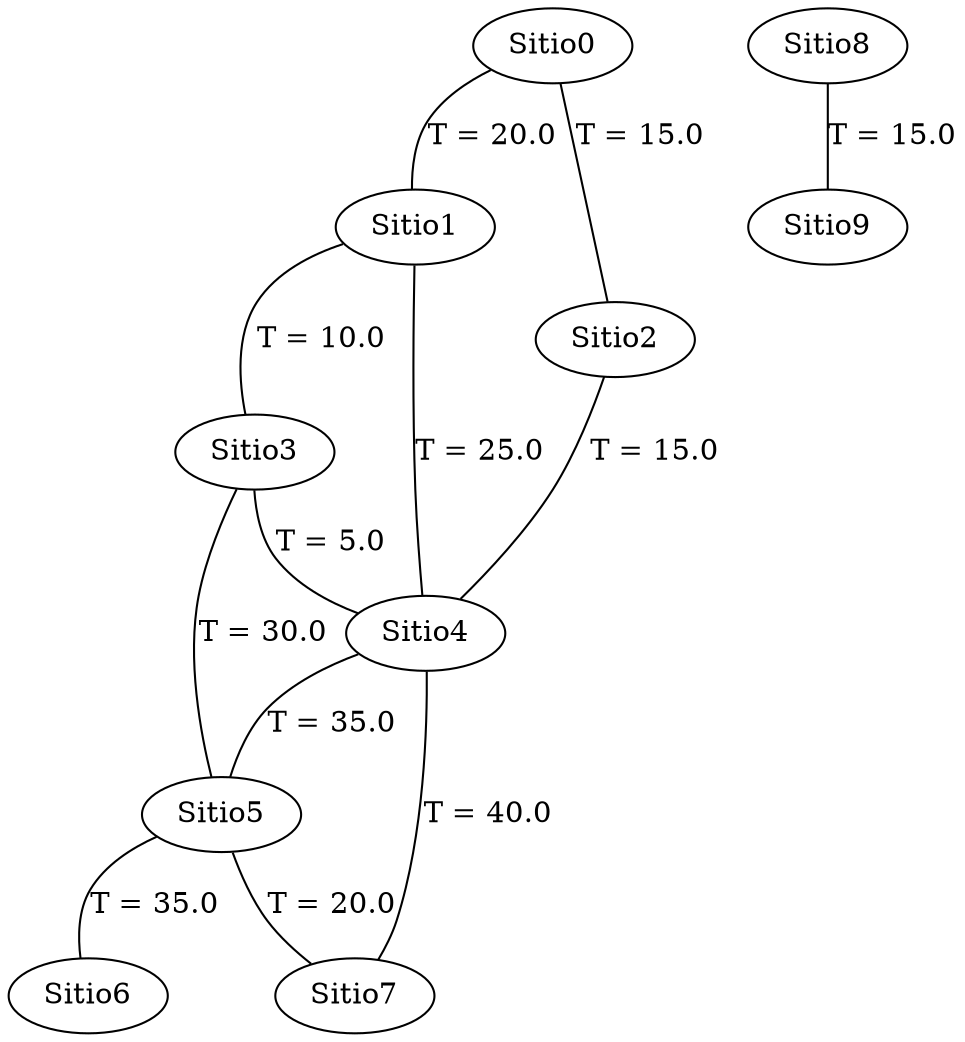strict graph G {
  1 [ label="Sitio0" ];
  2 [ label="Sitio1" ];
  3 [ label="Sitio2" ];
  4 [ label="Sitio3" ];
  5 [ label="Sitio4" ];
  6 [ label="Sitio5" ];
  7 [ label="Sitio6" ];
  8 [ label="Sitio7" ];
  9 [ label="Sitio8" ];
  10 [ label="Sitio9" ];
  1 -- 2 [ label="T = 20.0" ];
  1 -- 3 [ label="T = 15.0" ];
  2 -- 4 [ label="T = 10.0" ];
  2 -- 5 [ label="T = 25.0" ];
  3 -- 5 [ label="T = 15.0" ];
  4 -- 5 [ label="T = 5.0" ];
  4 -- 6 [ label="T = 30.0" ];
  5 -- 6 [ label="T = 35.0" ];
  5 -- 8 [ label="T = 40.0" ];
  6 -- 7 [ label="T = 35.0" ];
  6 -- 8 [ label="T = 20.0" ];
  9 -- 10 [ label="T = 15.0" ];
}
